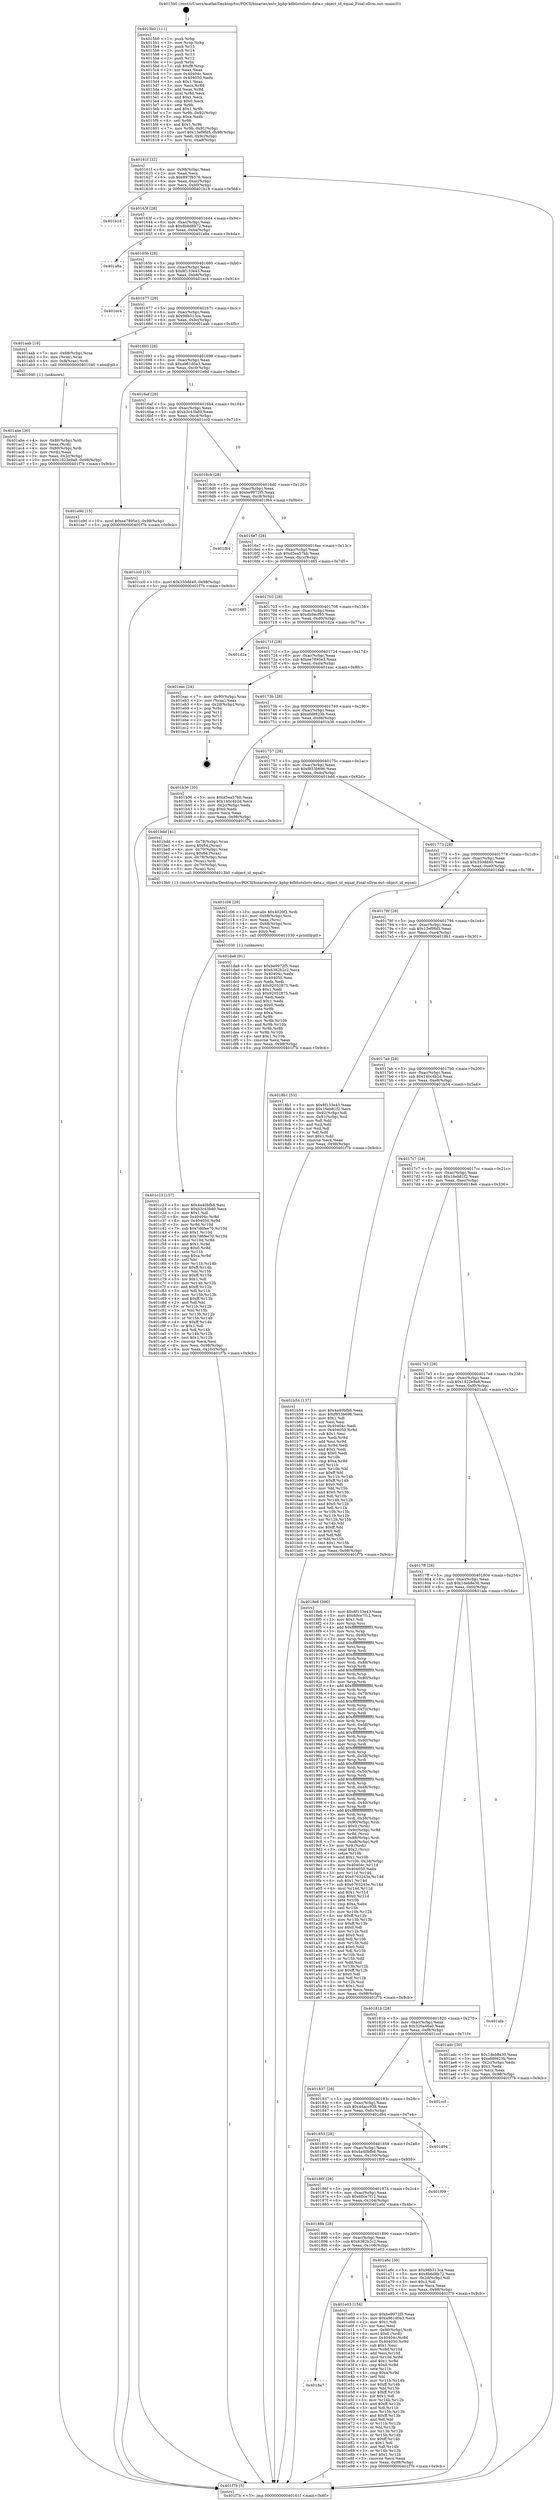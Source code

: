digraph "0x4015b0" {
  label = "0x4015b0 (/mnt/c/Users/mathe/Desktop/tcc/POCII/binaries/extr_kphp-kdblistslists-data.c_object_id_equal_Final-ollvm.out::main(0))"
  labelloc = "t"
  node[shape=record]

  Entry [label="",width=0.3,height=0.3,shape=circle,fillcolor=black,style=filled]
  "0x40161f" [label="{
     0x40161f [32]\l
     | [instrs]\l
     &nbsp;&nbsp;0x40161f \<+6\>: mov -0x98(%rbp),%eax\l
     &nbsp;&nbsp;0x401625 \<+2\>: mov %eax,%ecx\l
     &nbsp;&nbsp;0x401627 \<+6\>: sub $0x897f9376,%ecx\l
     &nbsp;&nbsp;0x40162d \<+6\>: mov %eax,-0xac(%rbp)\l
     &nbsp;&nbsp;0x401633 \<+6\>: mov %ecx,-0xb0(%rbp)\l
     &nbsp;&nbsp;0x401639 \<+6\>: je 0000000000401b18 \<main+0x568\>\l
  }"]
  "0x401b18" [label="{
     0x401b18\l
  }", style=dashed]
  "0x40163f" [label="{
     0x40163f [28]\l
     | [instrs]\l
     &nbsp;&nbsp;0x40163f \<+5\>: jmp 0000000000401644 \<main+0x94\>\l
     &nbsp;&nbsp;0x401644 \<+6\>: mov -0xac(%rbp),%eax\l
     &nbsp;&nbsp;0x40164a \<+5\>: sub $0x8b6d8b72,%eax\l
     &nbsp;&nbsp;0x40164f \<+6\>: mov %eax,-0xb4(%rbp)\l
     &nbsp;&nbsp;0x401655 \<+6\>: je 0000000000401a8a \<main+0x4da\>\l
  }"]
  Exit [label="",width=0.3,height=0.3,shape=circle,fillcolor=black,style=filled,peripheries=2]
  "0x401a8a" [label="{
     0x401a8a\l
  }", style=dashed]
  "0x40165b" [label="{
     0x40165b [28]\l
     | [instrs]\l
     &nbsp;&nbsp;0x40165b \<+5\>: jmp 0000000000401660 \<main+0xb0\>\l
     &nbsp;&nbsp;0x401660 \<+6\>: mov -0xac(%rbp),%eax\l
     &nbsp;&nbsp;0x401666 \<+5\>: sub $0x8f133e43,%eax\l
     &nbsp;&nbsp;0x40166b \<+6\>: mov %eax,-0xb8(%rbp)\l
     &nbsp;&nbsp;0x401671 \<+6\>: je 0000000000401ec4 \<main+0x914\>\l
  }"]
  "0x4018a7" [label="{
     0x4018a7\l
  }", style=dashed]
  "0x401ec4" [label="{
     0x401ec4\l
  }", style=dashed]
  "0x401677" [label="{
     0x401677 [28]\l
     | [instrs]\l
     &nbsp;&nbsp;0x401677 \<+5\>: jmp 000000000040167c \<main+0xcc\>\l
     &nbsp;&nbsp;0x40167c \<+6\>: mov -0xac(%rbp),%eax\l
     &nbsp;&nbsp;0x401682 \<+5\>: sub $0x98b313ca,%eax\l
     &nbsp;&nbsp;0x401687 \<+6\>: mov %eax,-0xbc(%rbp)\l
     &nbsp;&nbsp;0x40168d \<+6\>: je 0000000000401aab \<main+0x4fb\>\l
  }"]
  "0x401e03" [label="{
     0x401e03 [154]\l
     | [instrs]\l
     &nbsp;&nbsp;0x401e03 \<+5\>: mov $0xbe9972f5,%eax\l
     &nbsp;&nbsp;0x401e08 \<+5\>: mov $0xa961d0a3,%ecx\l
     &nbsp;&nbsp;0x401e0d \<+2\>: mov $0x1,%dl\l
     &nbsp;&nbsp;0x401e0f \<+2\>: xor %esi,%esi\l
     &nbsp;&nbsp;0x401e11 \<+7\>: mov -0x90(%rbp),%rdi\l
     &nbsp;&nbsp;0x401e18 \<+6\>: movl $0x0,(%rdi)\l
     &nbsp;&nbsp;0x401e1e \<+8\>: mov 0x40404c,%r8d\l
     &nbsp;&nbsp;0x401e26 \<+8\>: mov 0x404050,%r9d\l
     &nbsp;&nbsp;0x401e2e \<+3\>: sub $0x1,%esi\l
     &nbsp;&nbsp;0x401e31 \<+3\>: mov %r8d,%r10d\l
     &nbsp;&nbsp;0x401e34 \<+3\>: add %esi,%r10d\l
     &nbsp;&nbsp;0x401e37 \<+4\>: imul %r10d,%r8d\l
     &nbsp;&nbsp;0x401e3b \<+4\>: and $0x1,%r8d\l
     &nbsp;&nbsp;0x401e3f \<+4\>: cmp $0x0,%r8d\l
     &nbsp;&nbsp;0x401e43 \<+4\>: sete %r11b\l
     &nbsp;&nbsp;0x401e47 \<+4\>: cmp $0xa,%r9d\l
     &nbsp;&nbsp;0x401e4b \<+3\>: setl %bl\l
     &nbsp;&nbsp;0x401e4e \<+3\>: mov %r11b,%r14b\l
     &nbsp;&nbsp;0x401e51 \<+4\>: xor $0xff,%r14b\l
     &nbsp;&nbsp;0x401e55 \<+3\>: mov %bl,%r15b\l
     &nbsp;&nbsp;0x401e58 \<+4\>: xor $0xff,%r15b\l
     &nbsp;&nbsp;0x401e5c \<+3\>: xor $0x1,%dl\l
     &nbsp;&nbsp;0x401e5f \<+3\>: mov %r14b,%r12b\l
     &nbsp;&nbsp;0x401e62 \<+4\>: and $0xff,%r12b\l
     &nbsp;&nbsp;0x401e66 \<+3\>: and %dl,%r11b\l
     &nbsp;&nbsp;0x401e69 \<+3\>: mov %r15b,%r13b\l
     &nbsp;&nbsp;0x401e6c \<+4\>: and $0xff,%r13b\l
     &nbsp;&nbsp;0x401e70 \<+2\>: and %dl,%bl\l
     &nbsp;&nbsp;0x401e72 \<+3\>: or %r11b,%r12b\l
     &nbsp;&nbsp;0x401e75 \<+3\>: or %bl,%r13b\l
     &nbsp;&nbsp;0x401e78 \<+3\>: xor %r13b,%r12b\l
     &nbsp;&nbsp;0x401e7b \<+3\>: or %r15b,%r14b\l
     &nbsp;&nbsp;0x401e7e \<+4\>: xor $0xff,%r14b\l
     &nbsp;&nbsp;0x401e82 \<+3\>: or $0x1,%dl\l
     &nbsp;&nbsp;0x401e85 \<+3\>: and %dl,%r14b\l
     &nbsp;&nbsp;0x401e88 \<+3\>: or %r14b,%r12b\l
     &nbsp;&nbsp;0x401e8b \<+4\>: test $0x1,%r12b\l
     &nbsp;&nbsp;0x401e8f \<+3\>: cmovne %ecx,%eax\l
     &nbsp;&nbsp;0x401e92 \<+6\>: mov %eax,-0x98(%rbp)\l
     &nbsp;&nbsp;0x401e98 \<+5\>: jmp 0000000000401f7b \<main+0x9cb\>\l
  }"]
  "0x401aab" [label="{
     0x401aab [19]\l
     | [instrs]\l
     &nbsp;&nbsp;0x401aab \<+7\>: mov -0x88(%rbp),%rax\l
     &nbsp;&nbsp;0x401ab2 \<+3\>: mov (%rax),%rax\l
     &nbsp;&nbsp;0x401ab5 \<+4\>: mov 0x8(%rax),%rdi\l
     &nbsp;&nbsp;0x401ab9 \<+5\>: call 0000000000401040 \<atoi@plt\>\l
     | [calls]\l
     &nbsp;&nbsp;0x401040 \{1\} (unknown)\l
  }"]
  "0x401693" [label="{
     0x401693 [28]\l
     | [instrs]\l
     &nbsp;&nbsp;0x401693 \<+5\>: jmp 0000000000401698 \<main+0xe8\>\l
     &nbsp;&nbsp;0x401698 \<+6\>: mov -0xac(%rbp),%eax\l
     &nbsp;&nbsp;0x40169e \<+5\>: sub $0xa961d0a3,%eax\l
     &nbsp;&nbsp;0x4016a3 \<+6\>: mov %eax,-0xc0(%rbp)\l
     &nbsp;&nbsp;0x4016a9 \<+6\>: je 0000000000401e9d \<main+0x8ed\>\l
  }"]
  "0x401c23" [label="{
     0x401c23 [157]\l
     | [instrs]\l
     &nbsp;&nbsp;0x401c23 \<+5\>: mov $0x4a40bfb8,%esi\l
     &nbsp;&nbsp;0x401c28 \<+5\>: mov $0xb3c43bd0,%ecx\l
     &nbsp;&nbsp;0x401c2d \<+2\>: mov $0x1,%dl\l
     &nbsp;&nbsp;0x401c2f \<+8\>: mov 0x40404c,%r8d\l
     &nbsp;&nbsp;0x401c37 \<+8\>: mov 0x404050,%r9d\l
     &nbsp;&nbsp;0x401c3f \<+3\>: mov %r8d,%r10d\l
     &nbsp;&nbsp;0x401c42 \<+7\>: sub $0x7d6fee70,%r10d\l
     &nbsp;&nbsp;0x401c49 \<+4\>: sub $0x1,%r10d\l
     &nbsp;&nbsp;0x401c4d \<+7\>: add $0x7d6fee70,%r10d\l
     &nbsp;&nbsp;0x401c54 \<+4\>: imul %r10d,%r8d\l
     &nbsp;&nbsp;0x401c58 \<+4\>: and $0x1,%r8d\l
     &nbsp;&nbsp;0x401c5c \<+4\>: cmp $0x0,%r8d\l
     &nbsp;&nbsp;0x401c60 \<+4\>: sete %r11b\l
     &nbsp;&nbsp;0x401c64 \<+4\>: cmp $0xa,%r9d\l
     &nbsp;&nbsp;0x401c68 \<+3\>: setl %bl\l
     &nbsp;&nbsp;0x401c6b \<+3\>: mov %r11b,%r14b\l
     &nbsp;&nbsp;0x401c6e \<+4\>: xor $0xff,%r14b\l
     &nbsp;&nbsp;0x401c72 \<+3\>: mov %bl,%r15b\l
     &nbsp;&nbsp;0x401c75 \<+4\>: xor $0xff,%r15b\l
     &nbsp;&nbsp;0x401c79 \<+3\>: xor $0x1,%dl\l
     &nbsp;&nbsp;0x401c7c \<+3\>: mov %r14b,%r12b\l
     &nbsp;&nbsp;0x401c7f \<+4\>: and $0xff,%r12b\l
     &nbsp;&nbsp;0x401c83 \<+3\>: and %dl,%r11b\l
     &nbsp;&nbsp;0x401c86 \<+3\>: mov %r15b,%r13b\l
     &nbsp;&nbsp;0x401c89 \<+4\>: and $0xff,%r13b\l
     &nbsp;&nbsp;0x401c8d \<+2\>: and %dl,%bl\l
     &nbsp;&nbsp;0x401c8f \<+3\>: or %r11b,%r12b\l
     &nbsp;&nbsp;0x401c92 \<+3\>: or %bl,%r13b\l
     &nbsp;&nbsp;0x401c95 \<+3\>: xor %r13b,%r12b\l
     &nbsp;&nbsp;0x401c98 \<+3\>: or %r15b,%r14b\l
     &nbsp;&nbsp;0x401c9b \<+4\>: xor $0xff,%r14b\l
     &nbsp;&nbsp;0x401c9f \<+3\>: or $0x1,%dl\l
     &nbsp;&nbsp;0x401ca2 \<+3\>: and %dl,%r14b\l
     &nbsp;&nbsp;0x401ca5 \<+3\>: or %r14b,%r12b\l
     &nbsp;&nbsp;0x401ca8 \<+4\>: test $0x1,%r12b\l
     &nbsp;&nbsp;0x401cac \<+3\>: cmovne %ecx,%esi\l
     &nbsp;&nbsp;0x401caf \<+6\>: mov %esi,-0x98(%rbp)\l
     &nbsp;&nbsp;0x401cb5 \<+6\>: mov %eax,-0x10c(%rbp)\l
     &nbsp;&nbsp;0x401cbb \<+5\>: jmp 0000000000401f7b \<main+0x9cb\>\l
  }"]
  "0x401e9d" [label="{
     0x401e9d [15]\l
     | [instrs]\l
     &nbsp;&nbsp;0x401e9d \<+10\>: movl $0xee7895e3,-0x98(%rbp)\l
     &nbsp;&nbsp;0x401ea7 \<+5\>: jmp 0000000000401f7b \<main+0x9cb\>\l
  }"]
  "0x4016af" [label="{
     0x4016af [28]\l
     | [instrs]\l
     &nbsp;&nbsp;0x4016af \<+5\>: jmp 00000000004016b4 \<main+0x104\>\l
     &nbsp;&nbsp;0x4016b4 \<+6\>: mov -0xac(%rbp),%eax\l
     &nbsp;&nbsp;0x4016ba \<+5\>: sub $0xb3c43bd0,%eax\l
     &nbsp;&nbsp;0x4016bf \<+6\>: mov %eax,-0xc4(%rbp)\l
     &nbsp;&nbsp;0x4016c5 \<+6\>: je 0000000000401cc0 \<main+0x710\>\l
  }"]
  "0x401c06" [label="{
     0x401c06 [29]\l
     | [instrs]\l
     &nbsp;&nbsp;0x401c06 \<+10\>: movabs $0x4020f2,%rdi\l
     &nbsp;&nbsp;0x401c10 \<+4\>: mov -0x68(%rbp),%rsi\l
     &nbsp;&nbsp;0x401c14 \<+2\>: mov %eax,(%rsi)\l
     &nbsp;&nbsp;0x401c16 \<+4\>: mov -0x68(%rbp),%rsi\l
     &nbsp;&nbsp;0x401c1a \<+2\>: mov (%rsi),%esi\l
     &nbsp;&nbsp;0x401c1c \<+2\>: mov $0x0,%al\l
     &nbsp;&nbsp;0x401c1e \<+5\>: call 0000000000401030 \<printf@plt\>\l
     | [calls]\l
     &nbsp;&nbsp;0x401030 \{1\} (unknown)\l
  }"]
  "0x401cc0" [label="{
     0x401cc0 [15]\l
     | [instrs]\l
     &nbsp;&nbsp;0x401cc0 \<+10\>: movl $0x350dd40,-0x98(%rbp)\l
     &nbsp;&nbsp;0x401cca \<+5\>: jmp 0000000000401f7b \<main+0x9cb\>\l
  }"]
  "0x4016cb" [label="{
     0x4016cb [28]\l
     | [instrs]\l
     &nbsp;&nbsp;0x4016cb \<+5\>: jmp 00000000004016d0 \<main+0x120\>\l
     &nbsp;&nbsp;0x4016d0 \<+6\>: mov -0xac(%rbp),%eax\l
     &nbsp;&nbsp;0x4016d6 \<+5\>: sub $0xbe9972f5,%eax\l
     &nbsp;&nbsp;0x4016db \<+6\>: mov %eax,-0xc8(%rbp)\l
     &nbsp;&nbsp;0x4016e1 \<+6\>: je 0000000000401f64 \<main+0x9b4\>\l
  }"]
  "0x401abe" [label="{
     0x401abe [30]\l
     | [instrs]\l
     &nbsp;&nbsp;0x401abe \<+4\>: mov -0x80(%rbp),%rdi\l
     &nbsp;&nbsp;0x401ac2 \<+2\>: mov %eax,(%rdi)\l
     &nbsp;&nbsp;0x401ac4 \<+4\>: mov -0x80(%rbp),%rdi\l
     &nbsp;&nbsp;0x401ac8 \<+2\>: mov (%rdi),%eax\l
     &nbsp;&nbsp;0x401aca \<+3\>: mov %eax,-0x2c(%rbp)\l
     &nbsp;&nbsp;0x401acd \<+10\>: movl $0x1822e9a8,-0x98(%rbp)\l
     &nbsp;&nbsp;0x401ad7 \<+5\>: jmp 0000000000401f7b \<main+0x9cb\>\l
  }"]
  "0x401f64" [label="{
     0x401f64\l
  }", style=dashed]
  "0x4016e7" [label="{
     0x4016e7 [28]\l
     | [instrs]\l
     &nbsp;&nbsp;0x4016e7 \<+5\>: jmp 00000000004016ec \<main+0x13c\>\l
     &nbsp;&nbsp;0x4016ec \<+6\>: mov -0xac(%rbp),%eax\l
     &nbsp;&nbsp;0x4016f2 \<+5\>: sub $0xd5ea57bb,%eax\l
     &nbsp;&nbsp;0x4016f7 \<+6\>: mov %eax,-0xcc(%rbp)\l
     &nbsp;&nbsp;0x4016fd \<+6\>: je 0000000000401d85 \<main+0x7d5\>\l
  }"]
  "0x40188b" [label="{
     0x40188b [28]\l
     | [instrs]\l
     &nbsp;&nbsp;0x40188b \<+5\>: jmp 0000000000401890 \<main+0x2e0\>\l
     &nbsp;&nbsp;0x401890 \<+6\>: mov -0xac(%rbp),%eax\l
     &nbsp;&nbsp;0x401896 \<+5\>: sub $0x6382b2c2,%eax\l
     &nbsp;&nbsp;0x40189b \<+6\>: mov %eax,-0x108(%rbp)\l
     &nbsp;&nbsp;0x4018a1 \<+6\>: je 0000000000401e03 \<main+0x853\>\l
  }"]
  "0x401d85" [label="{
     0x401d85\l
  }", style=dashed]
  "0x401703" [label="{
     0x401703 [28]\l
     | [instrs]\l
     &nbsp;&nbsp;0x401703 \<+5\>: jmp 0000000000401708 \<main+0x158\>\l
     &nbsp;&nbsp;0x401708 \<+6\>: mov -0xac(%rbp),%eax\l
     &nbsp;&nbsp;0x40170e \<+5\>: sub $0xdb9ecf95,%eax\l
     &nbsp;&nbsp;0x401713 \<+6\>: mov %eax,-0xd0(%rbp)\l
     &nbsp;&nbsp;0x401719 \<+6\>: je 0000000000401d2a \<main+0x77a\>\l
  }"]
  "0x401a6c" [label="{
     0x401a6c [30]\l
     | [instrs]\l
     &nbsp;&nbsp;0x401a6c \<+5\>: mov $0x98b313ca,%eax\l
     &nbsp;&nbsp;0x401a71 \<+5\>: mov $0x8b6d8b72,%ecx\l
     &nbsp;&nbsp;0x401a76 \<+3\>: mov -0x2d(%rbp),%dl\l
     &nbsp;&nbsp;0x401a79 \<+3\>: test $0x1,%dl\l
     &nbsp;&nbsp;0x401a7c \<+3\>: cmovne %ecx,%eax\l
     &nbsp;&nbsp;0x401a7f \<+6\>: mov %eax,-0x98(%rbp)\l
     &nbsp;&nbsp;0x401a85 \<+5\>: jmp 0000000000401f7b \<main+0x9cb\>\l
  }"]
  "0x401d2a" [label="{
     0x401d2a\l
  }", style=dashed]
  "0x40171f" [label="{
     0x40171f [28]\l
     | [instrs]\l
     &nbsp;&nbsp;0x40171f \<+5\>: jmp 0000000000401724 \<main+0x174\>\l
     &nbsp;&nbsp;0x401724 \<+6\>: mov -0xac(%rbp),%eax\l
     &nbsp;&nbsp;0x40172a \<+5\>: sub $0xee7895e3,%eax\l
     &nbsp;&nbsp;0x40172f \<+6\>: mov %eax,-0xd4(%rbp)\l
     &nbsp;&nbsp;0x401735 \<+6\>: je 0000000000401eac \<main+0x8fc\>\l
  }"]
  "0x40186f" [label="{
     0x40186f [28]\l
     | [instrs]\l
     &nbsp;&nbsp;0x40186f \<+5\>: jmp 0000000000401874 \<main+0x2c4\>\l
     &nbsp;&nbsp;0x401874 \<+6\>: mov -0xac(%rbp),%eax\l
     &nbsp;&nbsp;0x40187a \<+5\>: sub $0x60ce7f12,%eax\l
     &nbsp;&nbsp;0x40187f \<+6\>: mov %eax,-0x104(%rbp)\l
     &nbsp;&nbsp;0x401885 \<+6\>: je 0000000000401a6c \<main+0x4bc\>\l
  }"]
  "0x401eac" [label="{
     0x401eac [24]\l
     | [instrs]\l
     &nbsp;&nbsp;0x401eac \<+7\>: mov -0x90(%rbp),%rax\l
     &nbsp;&nbsp;0x401eb3 \<+2\>: mov (%rax),%eax\l
     &nbsp;&nbsp;0x401eb5 \<+4\>: lea -0x28(%rbp),%rsp\l
     &nbsp;&nbsp;0x401eb9 \<+1\>: pop %rbx\l
     &nbsp;&nbsp;0x401eba \<+2\>: pop %r12\l
     &nbsp;&nbsp;0x401ebc \<+2\>: pop %r13\l
     &nbsp;&nbsp;0x401ebe \<+2\>: pop %r14\l
     &nbsp;&nbsp;0x401ec0 \<+2\>: pop %r15\l
     &nbsp;&nbsp;0x401ec2 \<+1\>: pop %rbp\l
     &nbsp;&nbsp;0x401ec3 \<+1\>: ret\l
  }"]
  "0x40173b" [label="{
     0x40173b [28]\l
     | [instrs]\l
     &nbsp;&nbsp;0x40173b \<+5\>: jmp 0000000000401740 \<main+0x190\>\l
     &nbsp;&nbsp;0x401740 \<+6\>: mov -0xac(%rbp),%eax\l
     &nbsp;&nbsp;0x401746 \<+5\>: sub $0xefd8823b,%eax\l
     &nbsp;&nbsp;0x40174b \<+6\>: mov %eax,-0xd8(%rbp)\l
     &nbsp;&nbsp;0x401751 \<+6\>: je 0000000000401b36 \<main+0x586\>\l
  }"]
  "0x401f09" [label="{
     0x401f09\l
  }", style=dashed]
  "0x401b36" [label="{
     0x401b36 [30]\l
     | [instrs]\l
     &nbsp;&nbsp;0x401b36 \<+5\>: mov $0xd5ea57bb,%eax\l
     &nbsp;&nbsp;0x401b3b \<+5\>: mov $0x140c4b2d,%ecx\l
     &nbsp;&nbsp;0x401b40 \<+3\>: mov -0x2c(%rbp),%edx\l
     &nbsp;&nbsp;0x401b43 \<+3\>: cmp $0x0,%edx\l
     &nbsp;&nbsp;0x401b46 \<+3\>: cmove %ecx,%eax\l
     &nbsp;&nbsp;0x401b49 \<+6\>: mov %eax,-0x98(%rbp)\l
     &nbsp;&nbsp;0x401b4f \<+5\>: jmp 0000000000401f7b \<main+0x9cb\>\l
  }"]
  "0x401757" [label="{
     0x401757 [28]\l
     | [instrs]\l
     &nbsp;&nbsp;0x401757 \<+5\>: jmp 000000000040175c \<main+0x1ac\>\l
     &nbsp;&nbsp;0x40175c \<+6\>: mov -0xac(%rbp),%eax\l
     &nbsp;&nbsp;0x401762 \<+5\>: sub $0xf853b696,%eax\l
     &nbsp;&nbsp;0x401767 \<+6\>: mov %eax,-0xdc(%rbp)\l
     &nbsp;&nbsp;0x40176d \<+6\>: je 0000000000401bdd \<main+0x62d\>\l
  }"]
  "0x401853" [label="{
     0x401853 [28]\l
     | [instrs]\l
     &nbsp;&nbsp;0x401853 \<+5\>: jmp 0000000000401858 \<main+0x2a8\>\l
     &nbsp;&nbsp;0x401858 \<+6\>: mov -0xac(%rbp),%eax\l
     &nbsp;&nbsp;0x40185e \<+5\>: sub $0x4a40bfb8,%eax\l
     &nbsp;&nbsp;0x401863 \<+6\>: mov %eax,-0x100(%rbp)\l
     &nbsp;&nbsp;0x401869 \<+6\>: je 0000000000401f09 \<main+0x959\>\l
  }"]
  "0x401bdd" [label="{
     0x401bdd [41]\l
     | [instrs]\l
     &nbsp;&nbsp;0x401bdd \<+4\>: mov -0x78(%rbp),%rax\l
     &nbsp;&nbsp;0x401be1 \<+7\>: movq $0x64,(%rax)\l
     &nbsp;&nbsp;0x401be8 \<+4\>: mov -0x70(%rbp),%rax\l
     &nbsp;&nbsp;0x401bec \<+7\>: movq $0x64,(%rax)\l
     &nbsp;&nbsp;0x401bf3 \<+4\>: mov -0x78(%rbp),%rax\l
     &nbsp;&nbsp;0x401bf7 \<+3\>: mov (%rax),%rdi\l
     &nbsp;&nbsp;0x401bfa \<+4\>: mov -0x70(%rbp),%rax\l
     &nbsp;&nbsp;0x401bfe \<+3\>: mov (%rax),%rsi\l
     &nbsp;&nbsp;0x401c01 \<+5\>: call 00000000004013b0 \<object_id_equal\>\l
     | [calls]\l
     &nbsp;&nbsp;0x4013b0 \{1\} (/mnt/c/Users/mathe/Desktop/tcc/POCII/binaries/extr_kphp-kdblistslists-data.c_object_id_equal_Final-ollvm.out::object_id_equal)\l
  }"]
  "0x401773" [label="{
     0x401773 [28]\l
     | [instrs]\l
     &nbsp;&nbsp;0x401773 \<+5\>: jmp 0000000000401778 \<main+0x1c8\>\l
     &nbsp;&nbsp;0x401778 \<+6\>: mov -0xac(%rbp),%eax\l
     &nbsp;&nbsp;0x40177e \<+5\>: sub $0x350dd40,%eax\l
     &nbsp;&nbsp;0x401783 \<+6\>: mov %eax,-0xe0(%rbp)\l
     &nbsp;&nbsp;0x401789 \<+6\>: je 0000000000401da8 \<main+0x7f8\>\l
  }"]
  "0x401d94" [label="{
     0x401d94\l
  }", style=dashed]
  "0x401da8" [label="{
     0x401da8 [91]\l
     | [instrs]\l
     &nbsp;&nbsp;0x401da8 \<+5\>: mov $0xbe9972f5,%eax\l
     &nbsp;&nbsp;0x401dad \<+5\>: mov $0x6382b2c2,%ecx\l
     &nbsp;&nbsp;0x401db2 \<+7\>: mov 0x40404c,%edx\l
     &nbsp;&nbsp;0x401db9 \<+7\>: mov 0x404050,%esi\l
     &nbsp;&nbsp;0x401dc0 \<+2\>: mov %edx,%edi\l
     &nbsp;&nbsp;0x401dc2 \<+6\>: add $0x92052875,%edi\l
     &nbsp;&nbsp;0x401dc8 \<+3\>: sub $0x1,%edi\l
     &nbsp;&nbsp;0x401dcb \<+6\>: sub $0x92052875,%edi\l
     &nbsp;&nbsp;0x401dd1 \<+3\>: imul %edi,%edx\l
     &nbsp;&nbsp;0x401dd4 \<+3\>: and $0x1,%edx\l
     &nbsp;&nbsp;0x401dd7 \<+3\>: cmp $0x0,%edx\l
     &nbsp;&nbsp;0x401dda \<+4\>: sete %r8b\l
     &nbsp;&nbsp;0x401dde \<+3\>: cmp $0xa,%esi\l
     &nbsp;&nbsp;0x401de1 \<+4\>: setl %r9b\l
     &nbsp;&nbsp;0x401de5 \<+3\>: mov %r8b,%r10b\l
     &nbsp;&nbsp;0x401de8 \<+3\>: and %r9b,%r10b\l
     &nbsp;&nbsp;0x401deb \<+3\>: xor %r9b,%r8b\l
     &nbsp;&nbsp;0x401dee \<+3\>: or %r8b,%r10b\l
     &nbsp;&nbsp;0x401df1 \<+4\>: test $0x1,%r10b\l
     &nbsp;&nbsp;0x401df5 \<+3\>: cmovne %ecx,%eax\l
     &nbsp;&nbsp;0x401df8 \<+6\>: mov %eax,-0x98(%rbp)\l
     &nbsp;&nbsp;0x401dfe \<+5\>: jmp 0000000000401f7b \<main+0x9cb\>\l
  }"]
  "0x40178f" [label="{
     0x40178f [28]\l
     | [instrs]\l
     &nbsp;&nbsp;0x40178f \<+5\>: jmp 0000000000401794 \<main+0x1e4\>\l
     &nbsp;&nbsp;0x401794 \<+6\>: mov -0xac(%rbp),%eax\l
     &nbsp;&nbsp;0x40179a \<+5\>: sub $0x13ef9fd5,%eax\l
     &nbsp;&nbsp;0x40179f \<+6\>: mov %eax,-0xe4(%rbp)\l
     &nbsp;&nbsp;0x4017a5 \<+6\>: je 00000000004018b1 \<main+0x301\>\l
  }"]
  "0x401837" [label="{
     0x401837 [28]\l
     | [instrs]\l
     &nbsp;&nbsp;0x401837 \<+5\>: jmp 000000000040183c \<main+0x28c\>\l
     &nbsp;&nbsp;0x40183c \<+6\>: mov -0xac(%rbp),%eax\l
     &nbsp;&nbsp;0x401842 \<+5\>: sub $0x48acc938,%eax\l
     &nbsp;&nbsp;0x401847 \<+6\>: mov %eax,-0xfc(%rbp)\l
     &nbsp;&nbsp;0x40184d \<+6\>: je 0000000000401d94 \<main+0x7e4\>\l
  }"]
  "0x4018b1" [label="{
     0x4018b1 [53]\l
     | [instrs]\l
     &nbsp;&nbsp;0x4018b1 \<+5\>: mov $0x8f133e43,%eax\l
     &nbsp;&nbsp;0x4018b6 \<+5\>: mov $0x16eb81f2,%ecx\l
     &nbsp;&nbsp;0x4018bb \<+6\>: mov -0x92(%rbp),%dl\l
     &nbsp;&nbsp;0x4018c1 \<+7\>: mov -0x91(%rbp),%sil\l
     &nbsp;&nbsp;0x4018c8 \<+3\>: mov %dl,%dil\l
     &nbsp;&nbsp;0x4018cb \<+3\>: and %sil,%dil\l
     &nbsp;&nbsp;0x4018ce \<+3\>: xor %sil,%dl\l
     &nbsp;&nbsp;0x4018d1 \<+3\>: or %dl,%dil\l
     &nbsp;&nbsp;0x4018d4 \<+4\>: test $0x1,%dil\l
     &nbsp;&nbsp;0x4018d8 \<+3\>: cmovne %ecx,%eax\l
     &nbsp;&nbsp;0x4018db \<+6\>: mov %eax,-0x98(%rbp)\l
     &nbsp;&nbsp;0x4018e1 \<+5\>: jmp 0000000000401f7b \<main+0x9cb\>\l
  }"]
  "0x4017ab" [label="{
     0x4017ab [28]\l
     | [instrs]\l
     &nbsp;&nbsp;0x4017ab \<+5\>: jmp 00000000004017b0 \<main+0x200\>\l
     &nbsp;&nbsp;0x4017b0 \<+6\>: mov -0xac(%rbp),%eax\l
     &nbsp;&nbsp;0x4017b6 \<+5\>: sub $0x140c4b2d,%eax\l
     &nbsp;&nbsp;0x4017bb \<+6\>: mov %eax,-0xe8(%rbp)\l
     &nbsp;&nbsp;0x4017c1 \<+6\>: je 0000000000401b54 \<main+0x5a4\>\l
  }"]
  "0x401f7b" [label="{
     0x401f7b [5]\l
     | [instrs]\l
     &nbsp;&nbsp;0x401f7b \<+5\>: jmp 000000000040161f \<main+0x6f\>\l
  }"]
  "0x4015b0" [label="{
     0x4015b0 [111]\l
     | [instrs]\l
     &nbsp;&nbsp;0x4015b0 \<+1\>: push %rbp\l
     &nbsp;&nbsp;0x4015b1 \<+3\>: mov %rsp,%rbp\l
     &nbsp;&nbsp;0x4015b4 \<+2\>: push %r15\l
     &nbsp;&nbsp;0x4015b6 \<+2\>: push %r14\l
     &nbsp;&nbsp;0x4015b8 \<+2\>: push %r13\l
     &nbsp;&nbsp;0x4015ba \<+2\>: push %r12\l
     &nbsp;&nbsp;0x4015bc \<+1\>: push %rbx\l
     &nbsp;&nbsp;0x4015bd \<+7\>: sub $0xf8,%rsp\l
     &nbsp;&nbsp;0x4015c4 \<+2\>: xor %eax,%eax\l
     &nbsp;&nbsp;0x4015c6 \<+7\>: mov 0x40404c,%ecx\l
     &nbsp;&nbsp;0x4015cd \<+7\>: mov 0x404050,%edx\l
     &nbsp;&nbsp;0x4015d4 \<+3\>: sub $0x1,%eax\l
     &nbsp;&nbsp;0x4015d7 \<+3\>: mov %ecx,%r8d\l
     &nbsp;&nbsp;0x4015da \<+3\>: add %eax,%r8d\l
     &nbsp;&nbsp;0x4015dd \<+4\>: imul %r8d,%ecx\l
     &nbsp;&nbsp;0x4015e1 \<+3\>: and $0x1,%ecx\l
     &nbsp;&nbsp;0x4015e4 \<+3\>: cmp $0x0,%ecx\l
     &nbsp;&nbsp;0x4015e7 \<+4\>: sete %r9b\l
     &nbsp;&nbsp;0x4015eb \<+4\>: and $0x1,%r9b\l
     &nbsp;&nbsp;0x4015ef \<+7\>: mov %r9b,-0x92(%rbp)\l
     &nbsp;&nbsp;0x4015f6 \<+3\>: cmp $0xa,%edx\l
     &nbsp;&nbsp;0x4015f9 \<+4\>: setl %r9b\l
     &nbsp;&nbsp;0x4015fd \<+4\>: and $0x1,%r9b\l
     &nbsp;&nbsp;0x401601 \<+7\>: mov %r9b,-0x91(%rbp)\l
     &nbsp;&nbsp;0x401608 \<+10\>: movl $0x13ef9fd5,-0x98(%rbp)\l
     &nbsp;&nbsp;0x401612 \<+6\>: mov %edi,-0x9c(%rbp)\l
     &nbsp;&nbsp;0x401618 \<+7\>: mov %rsi,-0xa8(%rbp)\l
  }"]
  "0x401ccf" [label="{
     0x401ccf\l
  }", style=dashed]
  "0x401b54" [label="{
     0x401b54 [137]\l
     | [instrs]\l
     &nbsp;&nbsp;0x401b54 \<+5\>: mov $0x4a40bfb8,%eax\l
     &nbsp;&nbsp;0x401b59 \<+5\>: mov $0xf853b696,%ecx\l
     &nbsp;&nbsp;0x401b5e \<+2\>: mov $0x1,%dl\l
     &nbsp;&nbsp;0x401b60 \<+2\>: xor %esi,%esi\l
     &nbsp;&nbsp;0x401b62 \<+7\>: mov 0x40404c,%edi\l
     &nbsp;&nbsp;0x401b69 \<+8\>: mov 0x404050,%r8d\l
     &nbsp;&nbsp;0x401b71 \<+3\>: sub $0x1,%esi\l
     &nbsp;&nbsp;0x401b74 \<+3\>: mov %edi,%r9d\l
     &nbsp;&nbsp;0x401b77 \<+3\>: add %esi,%r9d\l
     &nbsp;&nbsp;0x401b7a \<+4\>: imul %r9d,%edi\l
     &nbsp;&nbsp;0x401b7e \<+3\>: and $0x1,%edi\l
     &nbsp;&nbsp;0x401b81 \<+3\>: cmp $0x0,%edi\l
     &nbsp;&nbsp;0x401b84 \<+4\>: sete %r10b\l
     &nbsp;&nbsp;0x401b88 \<+4\>: cmp $0xa,%r8d\l
     &nbsp;&nbsp;0x401b8c \<+4\>: setl %r11b\l
     &nbsp;&nbsp;0x401b90 \<+3\>: mov %r10b,%bl\l
     &nbsp;&nbsp;0x401b93 \<+3\>: xor $0xff,%bl\l
     &nbsp;&nbsp;0x401b96 \<+3\>: mov %r11b,%r14b\l
     &nbsp;&nbsp;0x401b99 \<+4\>: xor $0xff,%r14b\l
     &nbsp;&nbsp;0x401b9d \<+3\>: xor $0x0,%dl\l
     &nbsp;&nbsp;0x401ba0 \<+3\>: mov %bl,%r15b\l
     &nbsp;&nbsp;0x401ba3 \<+4\>: and $0x0,%r15b\l
     &nbsp;&nbsp;0x401ba7 \<+3\>: and %dl,%r10b\l
     &nbsp;&nbsp;0x401baa \<+3\>: mov %r14b,%r12b\l
     &nbsp;&nbsp;0x401bad \<+4\>: and $0x0,%r12b\l
     &nbsp;&nbsp;0x401bb1 \<+3\>: and %dl,%r11b\l
     &nbsp;&nbsp;0x401bb4 \<+3\>: or %r10b,%r15b\l
     &nbsp;&nbsp;0x401bb7 \<+3\>: or %r11b,%r12b\l
     &nbsp;&nbsp;0x401bba \<+3\>: xor %r12b,%r15b\l
     &nbsp;&nbsp;0x401bbd \<+3\>: or %r14b,%bl\l
     &nbsp;&nbsp;0x401bc0 \<+3\>: xor $0xff,%bl\l
     &nbsp;&nbsp;0x401bc3 \<+3\>: or $0x0,%dl\l
     &nbsp;&nbsp;0x401bc6 \<+2\>: and %dl,%bl\l
     &nbsp;&nbsp;0x401bc8 \<+3\>: or %bl,%r15b\l
     &nbsp;&nbsp;0x401bcb \<+4\>: test $0x1,%r15b\l
     &nbsp;&nbsp;0x401bcf \<+3\>: cmovne %ecx,%eax\l
     &nbsp;&nbsp;0x401bd2 \<+6\>: mov %eax,-0x98(%rbp)\l
     &nbsp;&nbsp;0x401bd8 \<+5\>: jmp 0000000000401f7b \<main+0x9cb\>\l
  }"]
  "0x4017c7" [label="{
     0x4017c7 [28]\l
     | [instrs]\l
     &nbsp;&nbsp;0x4017c7 \<+5\>: jmp 00000000004017cc \<main+0x21c\>\l
     &nbsp;&nbsp;0x4017cc \<+6\>: mov -0xac(%rbp),%eax\l
     &nbsp;&nbsp;0x4017d2 \<+5\>: sub $0x16eb81f2,%eax\l
     &nbsp;&nbsp;0x4017d7 \<+6\>: mov %eax,-0xec(%rbp)\l
     &nbsp;&nbsp;0x4017dd \<+6\>: je 00000000004018e6 \<main+0x336\>\l
  }"]
  "0x40181b" [label="{
     0x40181b [28]\l
     | [instrs]\l
     &nbsp;&nbsp;0x40181b \<+5\>: jmp 0000000000401820 \<main+0x270\>\l
     &nbsp;&nbsp;0x401820 \<+6\>: mov -0xac(%rbp),%eax\l
     &nbsp;&nbsp;0x401826 \<+5\>: sub $0x320a46a0,%eax\l
     &nbsp;&nbsp;0x40182b \<+6\>: mov %eax,-0xf8(%rbp)\l
     &nbsp;&nbsp;0x401831 \<+6\>: je 0000000000401ccf \<main+0x71f\>\l
  }"]
  "0x4018e6" [label="{
     0x4018e6 [390]\l
     | [instrs]\l
     &nbsp;&nbsp;0x4018e6 \<+5\>: mov $0x8f133e43,%eax\l
     &nbsp;&nbsp;0x4018eb \<+5\>: mov $0x60ce7f12,%ecx\l
     &nbsp;&nbsp;0x4018f0 \<+2\>: mov $0x1,%dl\l
     &nbsp;&nbsp;0x4018f2 \<+3\>: mov %rsp,%rsi\l
     &nbsp;&nbsp;0x4018f5 \<+4\>: add $0xfffffffffffffff0,%rsi\l
     &nbsp;&nbsp;0x4018f9 \<+3\>: mov %rsi,%rsp\l
     &nbsp;&nbsp;0x4018fc \<+7\>: mov %rsi,-0x90(%rbp)\l
     &nbsp;&nbsp;0x401903 \<+3\>: mov %rsp,%rsi\l
     &nbsp;&nbsp;0x401906 \<+4\>: add $0xfffffffffffffff0,%rsi\l
     &nbsp;&nbsp;0x40190a \<+3\>: mov %rsi,%rsp\l
     &nbsp;&nbsp;0x40190d \<+3\>: mov %rsp,%rdi\l
     &nbsp;&nbsp;0x401910 \<+4\>: add $0xfffffffffffffff0,%rdi\l
     &nbsp;&nbsp;0x401914 \<+3\>: mov %rdi,%rsp\l
     &nbsp;&nbsp;0x401917 \<+7\>: mov %rdi,-0x88(%rbp)\l
     &nbsp;&nbsp;0x40191e \<+3\>: mov %rsp,%rdi\l
     &nbsp;&nbsp;0x401921 \<+4\>: add $0xfffffffffffffff0,%rdi\l
     &nbsp;&nbsp;0x401925 \<+3\>: mov %rdi,%rsp\l
     &nbsp;&nbsp;0x401928 \<+4\>: mov %rdi,-0x80(%rbp)\l
     &nbsp;&nbsp;0x40192c \<+3\>: mov %rsp,%rdi\l
     &nbsp;&nbsp;0x40192f \<+4\>: add $0xfffffffffffffff0,%rdi\l
     &nbsp;&nbsp;0x401933 \<+3\>: mov %rdi,%rsp\l
     &nbsp;&nbsp;0x401936 \<+4\>: mov %rdi,-0x78(%rbp)\l
     &nbsp;&nbsp;0x40193a \<+3\>: mov %rsp,%rdi\l
     &nbsp;&nbsp;0x40193d \<+4\>: add $0xfffffffffffffff0,%rdi\l
     &nbsp;&nbsp;0x401941 \<+3\>: mov %rdi,%rsp\l
     &nbsp;&nbsp;0x401944 \<+4\>: mov %rdi,-0x70(%rbp)\l
     &nbsp;&nbsp;0x401948 \<+3\>: mov %rsp,%rdi\l
     &nbsp;&nbsp;0x40194b \<+4\>: add $0xfffffffffffffff0,%rdi\l
     &nbsp;&nbsp;0x40194f \<+3\>: mov %rdi,%rsp\l
     &nbsp;&nbsp;0x401952 \<+4\>: mov %rdi,-0x68(%rbp)\l
     &nbsp;&nbsp;0x401956 \<+3\>: mov %rsp,%rdi\l
     &nbsp;&nbsp;0x401959 \<+4\>: add $0xfffffffffffffff0,%rdi\l
     &nbsp;&nbsp;0x40195d \<+3\>: mov %rdi,%rsp\l
     &nbsp;&nbsp;0x401960 \<+4\>: mov %rdi,-0x60(%rbp)\l
     &nbsp;&nbsp;0x401964 \<+3\>: mov %rsp,%rdi\l
     &nbsp;&nbsp;0x401967 \<+4\>: add $0xfffffffffffffff0,%rdi\l
     &nbsp;&nbsp;0x40196b \<+3\>: mov %rdi,%rsp\l
     &nbsp;&nbsp;0x40196e \<+4\>: mov %rdi,-0x58(%rbp)\l
     &nbsp;&nbsp;0x401972 \<+3\>: mov %rsp,%rdi\l
     &nbsp;&nbsp;0x401975 \<+4\>: add $0xfffffffffffffff0,%rdi\l
     &nbsp;&nbsp;0x401979 \<+3\>: mov %rdi,%rsp\l
     &nbsp;&nbsp;0x40197c \<+4\>: mov %rdi,-0x50(%rbp)\l
     &nbsp;&nbsp;0x401980 \<+3\>: mov %rsp,%rdi\l
     &nbsp;&nbsp;0x401983 \<+4\>: add $0xfffffffffffffff0,%rdi\l
     &nbsp;&nbsp;0x401987 \<+3\>: mov %rdi,%rsp\l
     &nbsp;&nbsp;0x40198a \<+4\>: mov %rdi,-0x48(%rbp)\l
     &nbsp;&nbsp;0x40198e \<+3\>: mov %rsp,%rdi\l
     &nbsp;&nbsp;0x401991 \<+4\>: add $0xfffffffffffffff0,%rdi\l
     &nbsp;&nbsp;0x401995 \<+3\>: mov %rdi,%rsp\l
     &nbsp;&nbsp;0x401998 \<+4\>: mov %rdi,-0x40(%rbp)\l
     &nbsp;&nbsp;0x40199c \<+3\>: mov %rsp,%rdi\l
     &nbsp;&nbsp;0x40199f \<+4\>: add $0xfffffffffffffff0,%rdi\l
     &nbsp;&nbsp;0x4019a3 \<+3\>: mov %rdi,%rsp\l
     &nbsp;&nbsp;0x4019a6 \<+4\>: mov %rdi,-0x38(%rbp)\l
     &nbsp;&nbsp;0x4019aa \<+7\>: mov -0x90(%rbp),%rdi\l
     &nbsp;&nbsp;0x4019b1 \<+6\>: movl $0x0,(%rdi)\l
     &nbsp;&nbsp;0x4019b7 \<+7\>: mov -0x9c(%rbp),%r8d\l
     &nbsp;&nbsp;0x4019be \<+3\>: mov %r8d,(%rsi)\l
     &nbsp;&nbsp;0x4019c1 \<+7\>: mov -0x88(%rbp),%rdi\l
     &nbsp;&nbsp;0x4019c8 \<+7\>: mov -0xa8(%rbp),%r9\l
     &nbsp;&nbsp;0x4019cf \<+3\>: mov %r9,(%rdi)\l
     &nbsp;&nbsp;0x4019d2 \<+3\>: cmpl $0x2,(%rsi)\l
     &nbsp;&nbsp;0x4019d5 \<+4\>: setne %r10b\l
     &nbsp;&nbsp;0x4019d9 \<+4\>: and $0x1,%r10b\l
     &nbsp;&nbsp;0x4019dd \<+4\>: mov %r10b,-0x2d(%rbp)\l
     &nbsp;&nbsp;0x4019e1 \<+8\>: mov 0x40404c,%r11d\l
     &nbsp;&nbsp;0x4019e9 \<+7\>: mov 0x404050,%ebx\l
     &nbsp;&nbsp;0x4019f0 \<+3\>: mov %r11d,%r14d\l
     &nbsp;&nbsp;0x4019f3 \<+7\>: add $0x6763243e,%r14d\l
     &nbsp;&nbsp;0x4019fa \<+4\>: sub $0x1,%r14d\l
     &nbsp;&nbsp;0x4019fe \<+7\>: sub $0x6763243e,%r14d\l
     &nbsp;&nbsp;0x401a05 \<+4\>: imul %r14d,%r11d\l
     &nbsp;&nbsp;0x401a09 \<+4\>: and $0x1,%r11d\l
     &nbsp;&nbsp;0x401a0d \<+4\>: cmp $0x0,%r11d\l
     &nbsp;&nbsp;0x401a11 \<+4\>: sete %r10b\l
     &nbsp;&nbsp;0x401a15 \<+3\>: cmp $0xa,%ebx\l
     &nbsp;&nbsp;0x401a18 \<+4\>: setl %r15b\l
     &nbsp;&nbsp;0x401a1c \<+3\>: mov %r10b,%r12b\l
     &nbsp;&nbsp;0x401a1f \<+4\>: xor $0xff,%r12b\l
     &nbsp;&nbsp;0x401a23 \<+3\>: mov %r15b,%r13b\l
     &nbsp;&nbsp;0x401a26 \<+4\>: xor $0xff,%r13b\l
     &nbsp;&nbsp;0x401a2a \<+3\>: xor $0x0,%dl\l
     &nbsp;&nbsp;0x401a2d \<+3\>: mov %r12b,%sil\l
     &nbsp;&nbsp;0x401a30 \<+4\>: and $0x0,%sil\l
     &nbsp;&nbsp;0x401a34 \<+3\>: and %dl,%r10b\l
     &nbsp;&nbsp;0x401a37 \<+3\>: mov %r13b,%dil\l
     &nbsp;&nbsp;0x401a3a \<+4\>: and $0x0,%dil\l
     &nbsp;&nbsp;0x401a3e \<+3\>: and %dl,%r15b\l
     &nbsp;&nbsp;0x401a41 \<+3\>: or %r10b,%sil\l
     &nbsp;&nbsp;0x401a44 \<+3\>: or %r15b,%dil\l
     &nbsp;&nbsp;0x401a47 \<+3\>: xor %dil,%sil\l
     &nbsp;&nbsp;0x401a4a \<+3\>: or %r13b,%r12b\l
     &nbsp;&nbsp;0x401a4d \<+4\>: xor $0xff,%r12b\l
     &nbsp;&nbsp;0x401a51 \<+3\>: or $0x0,%dl\l
     &nbsp;&nbsp;0x401a54 \<+3\>: and %dl,%r12b\l
     &nbsp;&nbsp;0x401a57 \<+3\>: or %r12b,%sil\l
     &nbsp;&nbsp;0x401a5a \<+4\>: test $0x1,%sil\l
     &nbsp;&nbsp;0x401a5e \<+3\>: cmovne %ecx,%eax\l
     &nbsp;&nbsp;0x401a61 \<+6\>: mov %eax,-0x98(%rbp)\l
     &nbsp;&nbsp;0x401a67 \<+5\>: jmp 0000000000401f7b \<main+0x9cb\>\l
  }"]
  "0x4017e3" [label="{
     0x4017e3 [28]\l
     | [instrs]\l
     &nbsp;&nbsp;0x4017e3 \<+5\>: jmp 00000000004017e8 \<main+0x238\>\l
     &nbsp;&nbsp;0x4017e8 \<+6\>: mov -0xac(%rbp),%eax\l
     &nbsp;&nbsp;0x4017ee \<+5\>: sub $0x1822e9a8,%eax\l
     &nbsp;&nbsp;0x4017f3 \<+6\>: mov %eax,-0xf0(%rbp)\l
     &nbsp;&nbsp;0x4017f9 \<+6\>: je 0000000000401adc \<main+0x52c\>\l
  }"]
  "0x401afa" [label="{
     0x401afa\l
  }", style=dashed]
  "0x4017ff" [label="{
     0x4017ff [28]\l
     | [instrs]\l
     &nbsp;&nbsp;0x4017ff \<+5\>: jmp 0000000000401804 \<main+0x254\>\l
     &nbsp;&nbsp;0x401804 \<+6\>: mov -0xac(%rbp),%eax\l
     &nbsp;&nbsp;0x40180a \<+5\>: sub $0x1deb8e30,%eax\l
     &nbsp;&nbsp;0x40180f \<+6\>: mov %eax,-0xf4(%rbp)\l
     &nbsp;&nbsp;0x401815 \<+6\>: je 0000000000401afa \<main+0x54a\>\l
  }"]
  "0x401adc" [label="{
     0x401adc [30]\l
     | [instrs]\l
     &nbsp;&nbsp;0x401adc \<+5\>: mov $0x1deb8e30,%eax\l
     &nbsp;&nbsp;0x401ae1 \<+5\>: mov $0xefd8823b,%ecx\l
     &nbsp;&nbsp;0x401ae6 \<+3\>: mov -0x2c(%rbp),%edx\l
     &nbsp;&nbsp;0x401ae9 \<+3\>: cmp $0x1,%edx\l
     &nbsp;&nbsp;0x401aec \<+3\>: cmovl %ecx,%eax\l
     &nbsp;&nbsp;0x401aef \<+6\>: mov %eax,-0x98(%rbp)\l
     &nbsp;&nbsp;0x401af5 \<+5\>: jmp 0000000000401f7b \<main+0x9cb\>\l
  }"]
  Entry -> "0x4015b0" [label=" 1"]
  "0x40161f" -> "0x401b18" [label=" 0"]
  "0x40161f" -> "0x40163f" [label=" 13"]
  "0x401eac" -> Exit [label=" 1"]
  "0x40163f" -> "0x401a8a" [label=" 0"]
  "0x40163f" -> "0x40165b" [label=" 13"]
  "0x401e9d" -> "0x401f7b" [label=" 1"]
  "0x40165b" -> "0x401ec4" [label=" 0"]
  "0x40165b" -> "0x401677" [label=" 13"]
  "0x401e03" -> "0x401f7b" [label=" 1"]
  "0x401677" -> "0x401aab" [label=" 1"]
  "0x401677" -> "0x401693" [label=" 12"]
  "0x40188b" -> "0x4018a7" [label=" 0"]
  "0x401693" -> "0x401e9d" [label=" 1"]
  "0x401693" -> "0x4016af" [label=" 11"]
  "0x40188b" -> "0x401e03" [label=" 1"]
  "0x4016af" -> "0x401cc0" [label=" 1"]
  "0x4016af" -> "0x4016cb" [label=" 10"]
  "0x401da8" -> "0x401f7b" [label=" 1"]
  "0x4016cb" -> "0x401f64" [label=" 0"]
  "0x4016cb" -> "0x4016e7" [label=" 10"]
  "0x401cc0" -> "0x401f7b" [label=" 1"]
  "0x4016e7" -> "0x401d85" [label=" 0"]
  "0x4016e7" -> "0x401703" [label=" 10"]
  "0x401c23" -> "0x401f7b" [label=" 1"]
  "0x401703" -> "0x401d2a" [label=" 0"]
  "0x401703" -> "0x40171f" [label=" 10"]
  "0x401c06" -> "0x401c23" [label=" 1"]
  "0x40171f" -> "0x401eac" [label=" 1"]
  "0x40171f" -> "0x40173b" [label=" 9"]
  "0x401b54" -> "0x401f7b" [label=" 1"]
  "0x40173b" -> "0x401b36" [label=" 1"]
  "0x40173b" -> "0x401757" [label=" 8"]
  "0x401b36" -> "0x401f7b" [label=" 1"]
  "0x401757" -> "0x401bdd" [label=" 1"]
  "0x401757" -> "0x401773" [label=" 7"]
  "0x401abe" -> "0x401f7b" [label=" 1"]
  "0x401773" -> "0x401da8" [label=" 1"]
  "0x401773" -> "0x40178f" [label=" 6"]
  "0x401aab" -> "0x401abe" [label=" 1"]
  "0x40178f" -> "0x4018b1" [label=" 1"]
  "0x40178f" -> "0x4017ab" [label=" 5"]
  "0x4018b1" -> "0x401f7b" [label=" 1"]
  "0x4015b0" -> "0x40161f" [label=" 1"]
  "0x401f7b" -> "0x40161f" [label=" 12"]
  "0x40186f" -> "0x40188b" [label=" 1"]
  "0x4017ab" -> "0x401b54" [label=" 1"]
  "0x4017ab" -> "0x4017c7" [label=" 4"]
  "0x40186f" -> "0x401a6c" [label=" 1"]
  "0x4017c7" -> "0x4018e6" [label=" 1"]
  "0x4017c7" -> "0x4017e3" [label=" 3"]
  "0x401853" -> "0x40186f" [label=" 2"]
  "0x4018e6" -> "0x401f7b" [label=" 1"]
  "0x401853" -> "0x401f09" [label=" 0"]
  "0x4017e3" -> "0x401adc" [label=" 1"]
  "0x4017e3" -> "0x4017ff" [label=" 2"]
  "0x401adc" -> "0x401f7b" [label=" 1"]
  "0x4017ff" -> "0x401afa" [label=" 0"]
  "0x4017ff" -> "0x40181b" [label=" 2"]
  "0x401bdd" -> "0x401c06" [label=" 1"]
  "0x40181b" -> "0x401ccf" [label=" 0"]
  "0x40181b" -> "0x401837" [label=" 2"]
  "0x401a6c" -> "0x401f7b" [label=" 1"]
  "0x401837" -> "0x401d94" [label=" 0"]
  "0x401837" -> "0x401853" [label=" 2"]
}
